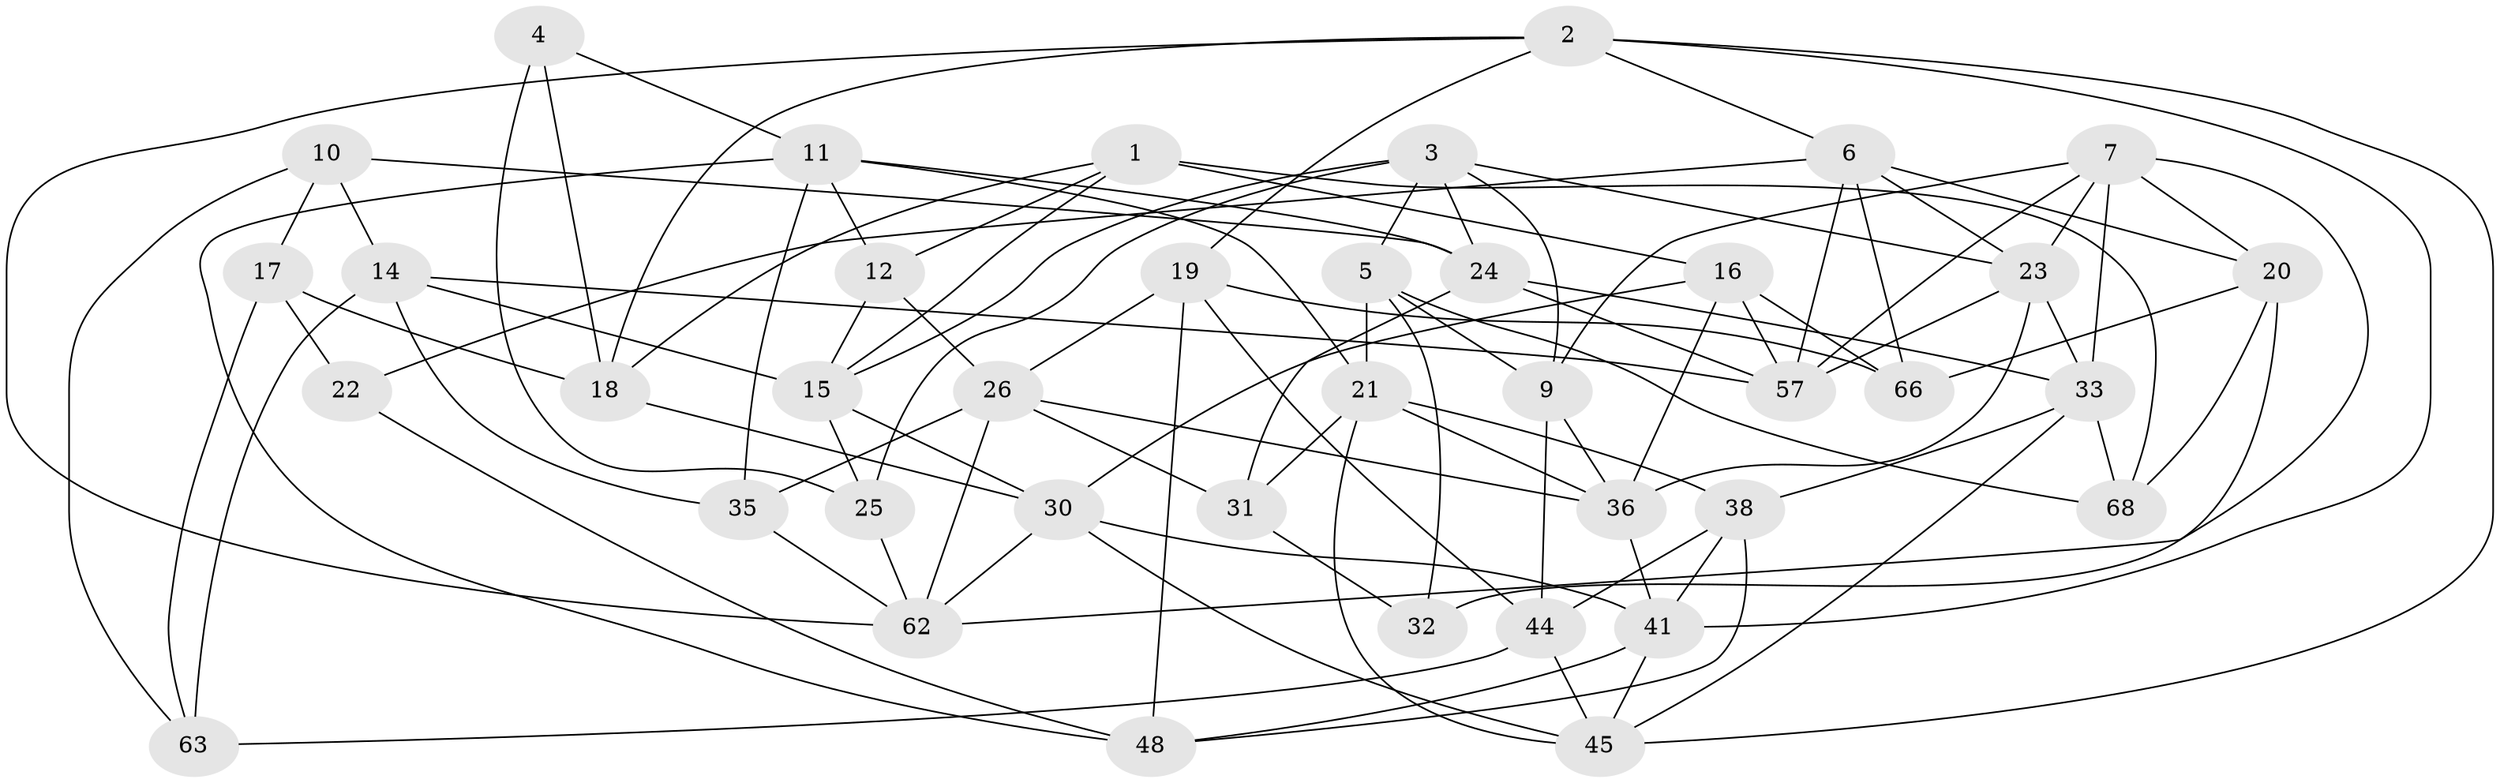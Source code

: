 // Generated by graph-tools (version 1.1) at 2025/24/03/03/25 07:24:28]
// undirected, 40 vertices, 101 edges
graph export_dot {
graph [start="1"]
  node [color=gray90,style=filled];
  1 [super="+34"];
  2 [super="+27"];
  3 [super="+43"];
  4;
  5 [super="+40"];
  6 [super="+61"];
  7 [super="+8"];
  9 [super="+46"];
  10 [super="+51"];
  11 [super="+13"];
  12;
  14 [super="+47"];
  15 [super="+42"];
  16 [super="+53"];
  17 [super="+60"];
  18 [super="+64"];
  19 [super="+39"];
  20 [super="+37"];
  21 [super="+29"];
  22;
  23 [super="+28"];
  24 [super="+54"];
  25;
  26 [super="+52"];
  30 [super="+58"];
  31;
  32;
  33 [super="+56"];
  35;
  36 [super="+65"];
  38 [super="+70"];
  41 [super="+50"];
  44 [super="+69"];
  45 [super="+49"];
  48 [super="+55"];
  57 [super="+59"];
  62 [super="+67"];
  63;
  66;
  68;
  1 -- 16 [weight=2];
  1 -- 68;
  1 -- 18;
  1 -- 12;
  1 -- 15;
  2 -- 6;
  2 -- 41;
  2 -- 18;
  2 -- 62;
  2 -- 19;
  2 -- 45;
  3 -- 23;
  3 -- 5;
  3 -- 25;
  3 -- 15;
  3 -- 9;
  3 -- 24;
  4 -- 18 [weight=2];
  4 -- 25;
  4 -- 11;
  5 -- 32;
  5 -- 9 [weight=2];
  5 -- 68;
  5 -- 21;
  6 -- 22;
  6 -- 57;
  6 -- 66;
  6 -- 20;
  6 -- 23;
  7 -- 9;
  7 -- 23;
  7 -- 33;
  7 -- 20;
  7 -- 62;
  7 -- 57;
  9 -- 36;
  9 -- 44;
  10 -- 14 [weight=2];
  10 -- 17 [weight=2];
  10 -- 24;
  10 -- 63;
  11 -- 35;
  11 -- 12;
  11 -- 21;
  11 -- 24;
  11 -- 48;
  12 -- 26;
  12 -- 15;
  14 -- 35;
  14 -- 15;
  14 -- 57;
  14 -- 63;
  15 -- 25;
  15 -- 30;
  16 -- 66;
  16 -- 30;
  16 -- 36;
  16 -- 57;
  17 -- 63;
  17 -- 22 [weight=2];
  17 -- 18;
  18 -- 30;
  19 -- 26;
  19 -- 48 [weight=2];
  19 -- 44;
  19 -- 66;
  20 -- 32 [weight=2];
  20 -- 66;
  20 -- 68;
  21 -- 36;
  21 -- 31;
  21 -- 38;
  21 -- 45;
  22 -- 48;
  23 -- 57;
  23 -- 33;
  23 -- 36;
  24 -- 31;
  24 -- 33;
  24 -- 57;
  25 -- 62;
  26 -- 31;
  26 -- 35;
  26 -- 36;
  26 -- 62;
  30 -- 41;
  30 -- 62;
  30 -- 45;
  31 -- 32;
  33 -- 45;
  33 -- 68;
  33 -- 38;
  35 -- 62;
  36 -- 41;
  38 -- 44 [weight=2];
  38 -- 41;
  38 -- 48;
  41 -- 48;
  41 -- 45;
  44 -- 63;
  44 -- 45;
}
